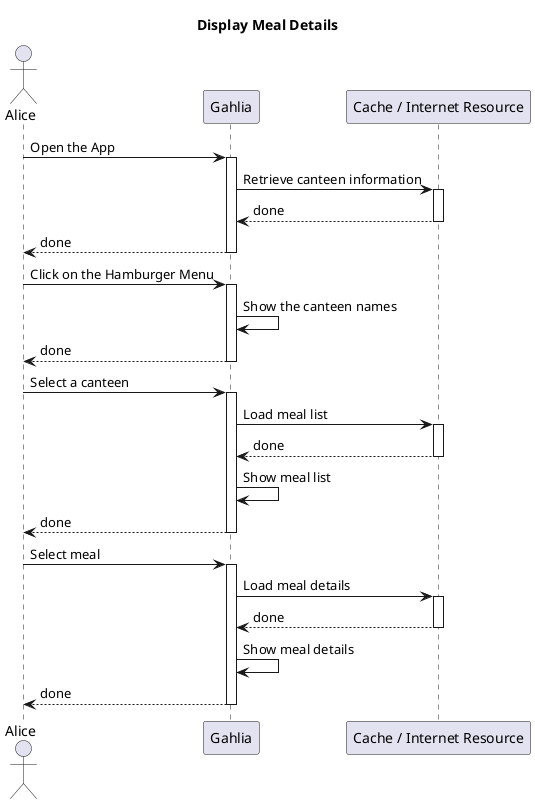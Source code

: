 @startuml
Title "Display Meal Details"

actor Alice
participant Gahlia
participant Cache as "Cache / Internet Resource"

Alice -> Gahlia: Open the App
activate Gahlia
Gahlia -> Cache: Retrieve canteen information
activate Cache
Cache --> Gahlia: done
deactivate Cache
Gahlia --> Alice: done
deactivate Gahlia
Alice -> Gahlia: Click on the Hamburger Menu
activate Gahlia
Gahlia -> Gahlia: Show the canteen names
Gahlia --> Alice: done
deactivate Gahlia
Alice -> Gahlia: Select a canteen
activate Gahlia
Gahlia -> Cache: Load meal list
activate Cache
Cache --> Gahlia: done
deactivate Cache
Gahlia -> Gahlia: Show meal list
Gahlia --> Alice: done
deactivate Gahlia
Alice -> Gahlia: Select meal
activate Gahlia
Gahlia -> Cache: Load meal details
activate Cache
Cache --> Gahlia: done
deactivate Cache
Gahlia -> Gahlia: Show meal details
Gahlia --> Alice: done
deactivate Gahlia
@enduml
